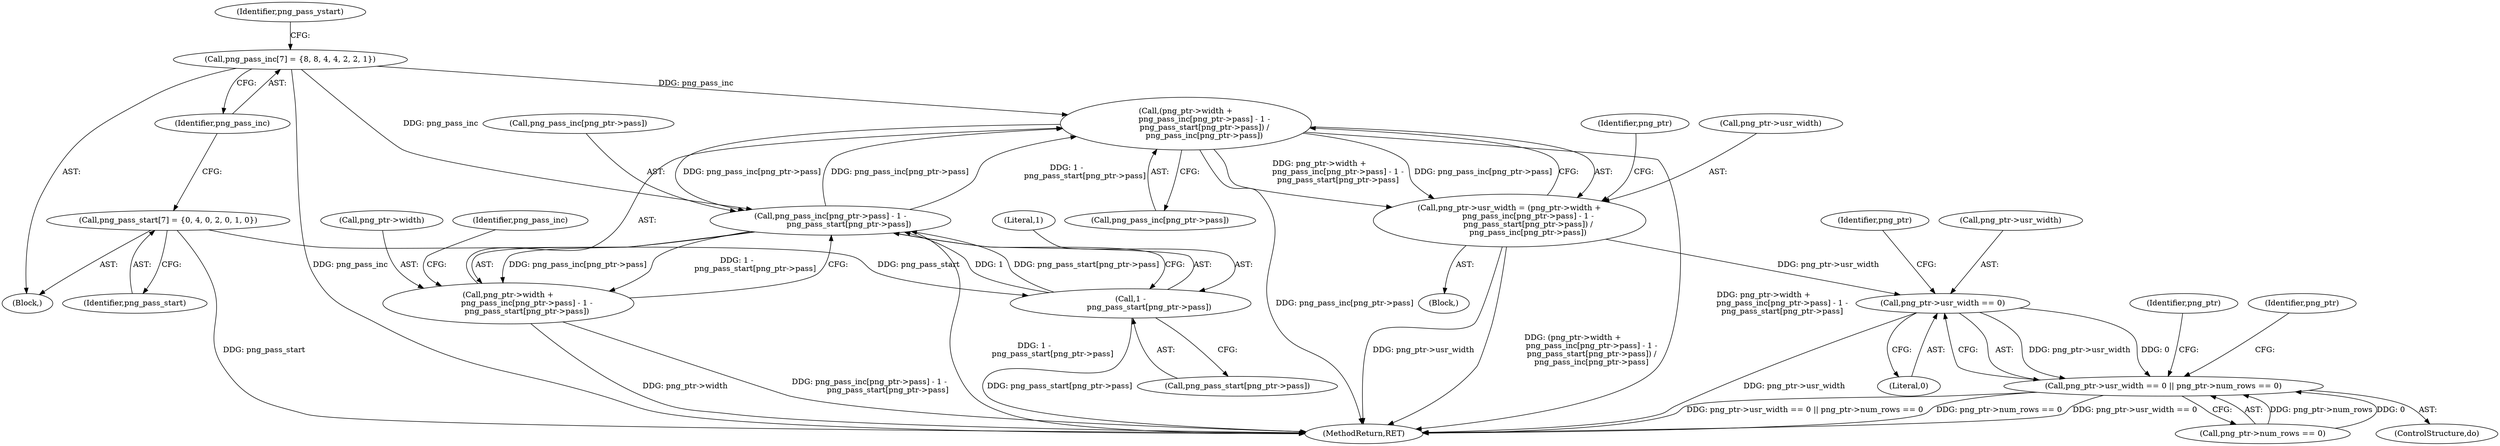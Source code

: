 digraph "0_Chrome_7f3d85b096f66870a15b37c2f40b219b2e292693_33@array" {
"1000187" [label="(Call,(png_ptr->width +\n               png_pass_inc[png_ptr->pass] - 1 -\n               png_pass_start[png_ptr->pass]) /\n               png_pass_inc[png_ptr->pass])"];
"1000192" [label="(Call,png_pass_inc[png_ptr->pass] - 1 -\n               png_pass_start[png_ptr->pass])"];
"1000122" [label="(Call,png_pass_inc[7] = {8, 8, 4, 4, 2, 2, 1})"];
"1000187" [label="(Call,(png_ptr->width +\n               png_pass_inc[png_ptr->pass] - 1 -\n               png_pass_start[png_ptr->pass]) /\n               png_pass_inc[png_ptr->pass])"];
"1000198" [label="(Call,1 -\n               png_pass_start[png_ptr->pass])"];
"1000119" [label="(Call,png_pass_start[7] = {0, 4, 0, 2, 0, 1, 0})"];
"1000183" [label="(Call,png_ptr->usr_width = (png_ptr->width +\n               png_pass_inc[png_ptr->pass] - 1 -\n               png_pass_start[png_ptr->pass]) /\n               png_pass_inc[png_ptr->pass])"];
"1000245" [label="(Call,png_ptr->usr_width == 0)"];
"1000244" [label="(Call,png_ptr->usr_width == 0 || png_ptr->num_rows == 0)"];
"1000188" [label="(Call,png_ptr->width +\n               png_pass_inc[png_ptr->pass] - 1 -\n               png_pass_start[png_ptr->pass])"];
"1000119" [label="(Call,png_pass_start[7] = {0, 4, 0, 2, 0, 1, 0})"];
"1000246" [label="(Call,png_ptr->usr_width)"];
"1000198" [label="(Call,1 -\n               png_pass_start[png_ptr->pass])"];
"1000249" [label="(Literal,0)"];
"1000245" [label="(Call,png_ptr->usr_width == 0)"];
"1000187" [label="(Call,(png_ptr->width +\n               png_pass_inc[png_ptr->pass] - 1 -\n               png_pass_start[png_ptr->pass]) /\n               png_pass_inc[png_ptr->pass])"];
"1000250" [label="(Call,png_ptr->num_rows == 0)"];
"1000122" [label="(Call,png_pass_inc[7] = {8, 8, 4, 4, 2, 2, 1})"];
"1000199" [label="(Literal,1)"];
"1000189" [label="(Call,png_ptr->width)"];
"1000192" [label="(Call,png_pass_inc[png_ptr->pass] - 1 -\n               png_pass_start[png_ptr->pass])"];
"1000170" [label="(ControlStructure,do)"];
"1000188" [label="(Call,png_ptr->width +\n               png_pass_inc[png_ptr->pass] - 1 -\n               png_pass_start[png_ptr->pass])"];
"1000200" [label="(Call,png_pass_start[png_ptr->pass])"];
"1000205" [label="(Call,png_pass_inc[png_ptr->pass])"];
"1000206" [label="(Identifier,png_pass_inc)"];
"1000174" [label="(Identifier,png_ptr)"];
"1000258" [label="(Identifier,png_ptr)"];
"1000184" [label="(Call,png_ptr->usr_width)"];
"1000126" [label="(Identifier,png_pass_ystart)"];
"1000183" [label="(Call,png_ptr->usr_width = (png_ptr->width +\n               png_pass_inc[png_ptr->pass] - 1 -\n               png_pass_start[png_ptr->pass]) /\n               png_pass_inc[png_ptr->pass])"];
"1000193" [label="(Call,png_pass_inc[png_ptr->pass])"];
"1000212" [label="(Identifier,png_ptr)"];
"1000252" [label="(Identifier,png_ptr)"];
"1000120" [label="(Identifier,png_pass_start)"];
"1000244" [label="(Call,png_ptr->usr_width == 0 || png_ptr->num_rows == 0)"];
"1000171" [label="(Block,)"];
"1000123" [label="(Identifier,png_pass_inc)"];
"1000117" [label="(Block,)"];
"1000405" [label="(MethodReturn,RET)"];
"1000187" -> "1000183"  [label="AST: "];
"1000187" -> "1000205"  [label="CFG: "];
"1000188" -> "1000187"  [label="AST: "];
"1000205" -> "1000187"  [label="AST: "];
"1000183" -> "1000187"  [label="CFG: "];
"1000187" -> "1000405"  [label="DDG: png_ptr->width +\n               png_pass_inc[png_ptr->pass] - 1 -\n               png_pass_start[png_ptr->pass]"];
"1000187" -> "1000405"  [label="DDG: png_pass_inc[png_ptr->pass]"];
"1000187" -> "1000183"  [label="DDG: png_ptr->width +\n               png_pass_inc[png_ptr->pass] - 1 -\n               png_pass_start[png_ptr->pass]"];
"1000187" -> "1000183"  [label="DDG: png_pass_inc[png_ptr->pass]"];
"1000192" -> "1000187"  [label="DDG: png_pass_inc[png_ptr->pass]"];
"1000192" -> "1000187"  [label="DDG: 1 -\n               png_pass_start[png_ptr->pass]"];
"1000187" -> "1000192"  [label="DDG: png_pass_inc[png_ptr->pass]"];
"1000122" -> "1000187"  [label="DDG: png_pass_inc"];
"1000192" -> "1000188"  [label="AST: "];
"1000192" -> "1000198"  [label="CFG: "];
"1000193" -> "1000192"  [label="AST: "];
"1000198" -> "1000192"  [label="AST: "];
"1000188" -> "1000192"  [label="CFG: "];
"1000192" -> "1000405"  [label="DDG: 1 -\n               png_pass_start[png_ptr->pass]"];
"1000192" -> "1000188"  [label="DDG: png_pass_inc[png_ptr->pass]"];
"1000192" -> "1000188"  [label="DDG: 1 -\n               png_pass_start[png_ptr->pass]"];
"1000122" -> "1000192"  [label="DDG: png_pass_inc"];
"1000198" -> "1000192"  [label="DDG: 1"];
"1000198" -> "1000192"  [label="DDG: png_pass_start[png_ptr->pass]"];
"1000122" -> "1000117"  [label="AST: "];
"1000122" -> "1000123"  [label="CFG: "];
"1000123" -> "1000122"  [label="AST: "];
"1000126" -> "1000122"  [label="CFG: "];
"1000122" -> "1000405"  [label="DDG: png_pass_inc"];
"1000198" -> "1000200"  [label="CFG: "];
"1000199" -> "1000198"  [label="AST: "];
"1000200" -> "1000198"  [label="AST: "];
"1000198" -> "1000405"  [label="DDG: png_pass_start[png_ptr->pass]"];
"1000119" -> "1000198"  [label="DDG: png_pass_start"];
"1000119" -> "1000117"  [label="AST: "];
"1000119" -> "1000120"  [label="CFG: "];
"1000120" -> "1000119"  [label="AST: "];
"1000123" -> "1000119"  [label="CFG: "];
"1000119" -> "1000405"  [label="DDG: png_pass_start"];
"1000183" -> "1000171"  [label="AST: "];
"1000184" -> "1000183"  [label="AST: "];
"1000212" -> "1000183"  [label="CFG: "];
"1000183" -> "1000405"  [label="DDG: (png_ptr->width +\n               png_pass_inc[png_ptr->pass] - 1 -\n               png_pass_start[png_ptr->pass]) /\n               png_pass_inc[png_ptr->pass]"];
"1000183" -> "1000405"  [label="DDG: png_ptr->usr_width"];
"1000183" -> "1000245"  [label="DDG: png_ptr->usr_width"];
"1000245" -> "1000244"  [label="AST: "];
"1000245" -> "1000249"  [label="CFG: "];
"1000246" -> "1000245"  [label="AST: "];
"1000249" -> "1000245"  [label="AST: "];
"1000252" -> "1000245"  [label="CFG: "];
"1000244" -> "1000245"  [label="CFG: "];
"1000245" -> "1000405"  [label="DDG: png_ptr->usr_width"];
"1000245" -> "1000244"  [label="DDG: png_ptr->usr_width"];
"1000245" -> "1000244"  [label="DDG: 0"];
"1000244" -> "1000170"  [label="AST: "];
"1000244" -> "1000250"  [label="CFG: "];
"1000250" -> "1000244"  [label="AST: "];
"1000174" -> "1000244"  [label="CFG: "];
"1000258" -> "1000244"  [label="CFG: "];
"1000244" -> "1000405"  [label="DDG: png_ptr->usr_width == 0 || png_ptr->num_rows == 0"];
"1000244" -> "1000405"  [label="DDG: png_ptr->num_rows == 0"];
"1000244" -> "1000405"  [label="DDG: png_ptr->usr_width == 0"];
"1000250" -> "1000244"  [label="DDG: png_ptr->num_rows"];
"1000250" -> "1000244"  [label="DDG: 0"];
"1000189" -> "1000188"  [label="AST: "];
"1000206" -> "1000188"  [label="CFG: "];
"1000188" -> "1000405"  [label="DDG: png_ptr->width"];
"1000188" -> "1000405"  [label="DDG: png_pass_inc[png_ptr->pass] - 1 -\n               png_pass_start[png_ptr->pass]"];
}
